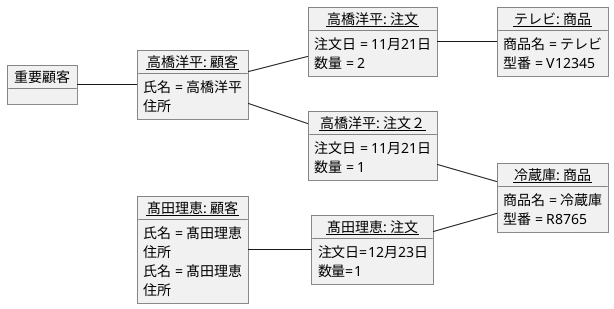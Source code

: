 @startuml 注文のオブジェクト図
left to right direction
object 重要顧客 {

}
object "<u>高橋洋平: 顧客</u>" as client1 {
氏名 = 高橋洋平
住所
}
object "<u>髙田理恵: 顧客</u>" as client2 {
氏名 = 髙田理恵
住所
}
object "<u>: 顧客</u>" as client2 {
氏名 = 髙田理恵
住所
}
object "<u>テレビ: 商品</u>" as merch1 {
商品名 = テレビ
型番 = V12345
}
object "<u>冷蔵庫: 商品</u>" as merch2 {
商品名 = 冷蔵庫
型番 = R8765
}
object "<u>高橋洋平: 注文</u>" as order1 {
注文日 = 11月21日
数量 = 2
}
object "<u>高橋洋平: 注文２</u>" as order2 {
注文日 = 11月21日
数量 = 1
}
object "<u>髙田理恵: 注文</u>" as order3 {
注文日=12月23日
数量=1
}
重要顧客 -- client1
client1 -- order1
order1 -- merch1
client2 -- order3
order3 -- merch2
client1 -- order2
order2 -- merch2